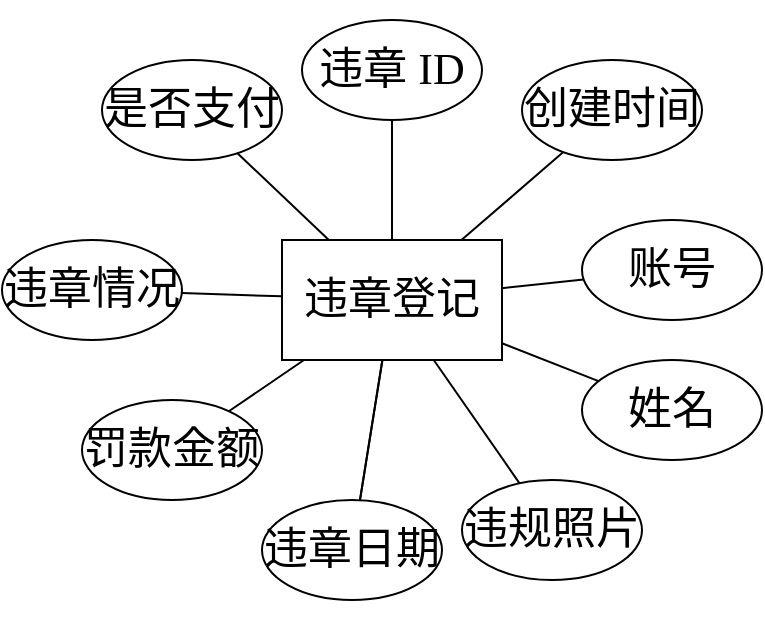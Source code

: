 <mxfile version="27.1.3">
  <diagram name="第 1 页" id="SNnUAwdkBXaZDfroSAXm">
    <mxGraphModel dx="1546" dy="836" grid="1" gridSize="10" guides="1" tooltips="1" connect="1" arrows="1" fold="1" page="1" pageScale="1" pageWidth="1200" pageHeight="1920" math="0" shadow="0">
      <root>
        <mxCell id="0" />
        <mxCell id="1" parent="0" />
        <mxCell id="qFn1gYB5s_-sQzseoCl5-35" style="rounded=0;orthogonalLoop=1;jettySize=auto;html=1;endArrow=none;startFill=0;fontFamily=宋体;fontSize=22;" parent="1" source="qFn1gYB5s_-sQzseoCl5-1" target="qFn1gYB5s_-sQzseoCl5-14" edge="1">
          <mxGeometry relative="1" as="geometry" />
        </mxCell>
        <mxCell id="qFn1gYB5s_-sQzseoCl5-36" style="rounded=0;orthogonalLoop=1;jettySize=auto;html=1;endArrow=none;startFill=0;fontFamily=宋体;fontSize=22;" parent="1" source="qFn1gYB5s_-sQzseoCl5-1" target="qFn1gYB5s_-sQzseoCl5-15" edge="1">
          <mxGeometry relative="1" as="geometry" />
        </mxCell>
        <mxCell id="qFn1gYB5s_-sQzseoCl5-37" style="rounded=0;orthogonalLoop=1;jettySize=auto;html=1;endArrow=none;startFill=0;fontFamily=宋体;fontSize=22;" parent="1" source="qFn1gYB5s_-sQzseoCl5-1" target="qFn1gYB5s_-sQzseoCl5-16" edge="1">
          <mxGeometry relative="1" as="geometry" />
        </mxCell>
        <mxCell id="qFn1gYB5s_-sQzseoCl5-38" style="rounded=0;orthogonalLoop=1;jettySize=auto;html=1;endArrow=none;startFill=0;fontFamily=宋体;fontSize=22;" parent="1" source="qFn1gYB5s_-sQzseoCl5-1" target="qFn1gYB5s_-sQzseoCl5-17" edge="1">
          <mxGeometry relative="1" as="geometry" />
        </mxCell>
        <mxCell id="qFn1gYB5s_-sQzseoCl5-39" style="rounded=0;orthogonalLoop=1;jettySize=auto;html=1;endArrow=none;startFill=0;fontFamily=宋体;fontSize=22;" parent="1" source="qFn1gYB5s_-sQzseoCl5-1" target="qFn1gYB5s_-sQzseoCl5-18" edge="1">
          <mxGeometry relative="1" as="geometry" />
        </mxCell>
        <mxCell id="qFn1gYB5s_-sQzseoCl5-43" style="rounded=0;orthogonalLoop=1;jettySize=auto;html=1;endArrow=none;startFill=0;fontFamily=宋体;fontSize=22;" parent="1" source="qFn1gYB5s_-sQzseoCl5-1" target="qFn1gYB5s_-sQzseoCl5-3" edge="1">
          <mxGeometry relative="1" as="geometry" />
        </mxCell>
        <mxCell id="qFn1gYB5s_-sQzseoCl5-45" style="rounded=0;orthogonalLoop=1;jettySize=auto;html=1;endArrow=none;startFill=0;fontFamily=宋体;fontSize=22;" parent="1" source="qFn1gYB5s_-sQzseoCl5-1" target="qFn1gYB5s_-sQzseoCl5-2" edge="1">
          <mxGeometry relative="1" as="geometry" />
        </mxCell>
        <mxCell id="qFn1gYB5s_-sQzseoCl5-46" style="rounded=0;orthogonalLoop=1;jettySize=auto;html=1;endArrow=none;startFill=0;fontFamily=宋体;fontSize=22;" parent="1" source="qFn1gYB5s_-sQzseoCl5-1" target="qFn1gYB5s_-sQzseoCl5-21" edge="1">
          <mxGeometry relative="1" as="geometry" />
        </mxCell>
        <mxCell id="qFn1gYB5s_-sQzseoCl5-47" style="rounded=0;orthogonalLoop=1;jettySize=auto;html=1;endArrow=none;startFill=0;fontFamily=宋体;fontSize=22;" parent="1" source="qFn1gYB5s_-sQzseoCl5-1" target="qFn1gYB5s_-sQzseoCl5-18" edge="1">
          <mxGeometry relative="1" as="geometry" />
        </mxCell>
        <mxCell id="qFn1gYB5s_-sQzseoCl5-49" style="rounded=0;orthogonalLoop=1;jettySize=auto;html=1;endArrow=none;startFill=0;fontFamily=宋体;fontSize=22;" parent="1" source="qFn1gYB5s_-sQzseoCl5-1" target="qFn1gYB5s_-sQzseoCl5-23" edge="1">
          <mxGeometry relative="1" as="geometry" />
        </mxCell>
        <mxCell id="qFn1gYB5s_-sQzseoCl5-1" value="违章登记" style="rounded=0;whiteSpace=wrap;html=1;fontFamily=宋体;fontSize=22;" parent="1" vertex="1">
          <mxGeometry x="540" y="360" width="110" height="60" as="geometry" />
        </mxCell>
        <mxCell id="qFn1gYB5s_-sQzseoCl5-2" value="&lt;p class=&quot;MsoNormal&quot;&gt;&lt;span&gt;违章情况&lt;/span&gt;&lt;/p&gt;" style="ellipse;whiteSpace=wrap;html=1;fontFamily=宋体;fontSize=22;" parent="1" vertex="1">
          <mxGeometry x="400" y="360" width="90" height="50" as="geometry" />
        </mxCell>
        <mxCell id="qFn1gYB5s_-sQzseoCl5-3" value="&lt;p class=&quot;MsoNormal&quot;&gt;&lt;span&gt;&lt;font face=&quot;宋体&quot;&gt;违章&lt;/font&gt; &lt;font face=&quot;宋体&quot;&gt;ID&lt;/font&gt;&lt;/span&gt;&lt;/p&gt;" style="ellipse;whiteSpace=wrap;html=1;fontFamily=宋体;fontSize=22;" parent="1" vertex="1">
          <mxGeometry x="550" y="250" width="90" height="50" as="geometry" />
        </mxCell>
        <mxCell id="qFn1gYB5s_-sQzseoCl5-14" value="&lt;p class=&quot;MsoNormal&quot;&gt;&lt;span&gt;创建时间&lt;/span&gt;&lt;/p&gt;" style="ellipse;whiteSpace=wrap;html=1;fontFamily=宋体;fontSize=22;" parent="1" vertex="1">
          <mxGeometry x="660" y="270" width="90" height="50" as="geometry" />
        </mxCell>
        <mxCell id="qFn1gYB5s_-sQzseoCl5-15" value="&lt;p class=&quot;MsoNormal&quot;&gt;&lt;span&gt;账号&lt;/span&gt;&lt;/p&gt;" style="ellipse;whiteSpace=wrap;html=1;fontFamily=宋体;fontSize=22;" parent="1" vertex="1">
          <mxGeometry x="690" y="350" width="90" height="50" as="geometry" />
        </mxCell>
        <mxCell id="qFn1gYB5s_-sQzseoCl5-16" value="&lt;p class=&quot;MsoNormal&quot;&gt;&lt;span&gt;姓名&lt;/span&gt;&lt;/p&gt;" style="ellipse;whiteSpace=wrap;html=1;fontFamily=宋体;fontSize=22;" parent="1" vertex="1">
          <mxGeometry x="690" y="420" width="90" height="50" as="geometry" />
        </mxCell>
        <mxCell id="qFn1gYB5s_-sQzseoCl5-17" value="&lt;p class=&quot;MsoNormal&quot;&gt;&lt;span&gt;违规照片&lt;/span&gt;&lt;/p&gt;" style="ellipse;whiteSpace=wrap;html=1;fontFamily=宋体;fontSize=22;" parent="1" vertex="1">
          <mxGeometry x="630" y="480" width="90" height="50" as="geometry" />
        </mxCell>
        <mxCell id="qFn1gYB5s_-sQzseoCl5-18" value="&lt;p class=&quot;MsoNormal&quot;&gt;&lt;span&gt;违章日期&lt;/span&gt;&lt;/p&gt;" style="ellipse;whiteSpace=wrap;html=1;fontFamily=宋体;fontSize=22;" parent="1" vertex="1">
          <mxGeometry x="530" y="490" width="90" height="50" as="geometry" />
        </mxCell>
        <mxCell id="qFn1gYB5s_-sQzseoCl5-21" value="&lt;p class=&quot;MsoNormal&quot;&gt;&lt;span&gt;罚款金额&lt;/span&gt;&lt;/p&gt;" style="ellipse;whiteSpace=wrap;html=1;fontFamily=宋体;fontSize=22;" parent="1" vertex="1">
          <mxGeometry x="440" y="440" width="90" height="50" as="geometry" />
        </mxCell>
        <mxCell id="qFn1gYB5s_-sQzseoCl5-23" value="&lt;p class=&quot;MsoNormal&quot;&gt;&lt;span&gt;是否支付&lt;/span&gt;&lt;/p&gt;" style="ellipse;whiteSpace=wrap;html=1;fontFamily=宋体;fontSize=22;" parent="1" vertex="1">
          <mxGeometry x="450" y="270" width="90" height="50" as="geometry" />
        </mxCell>
      </root>
    </mxGraphModel>
  </diagram>
</mxfile>
